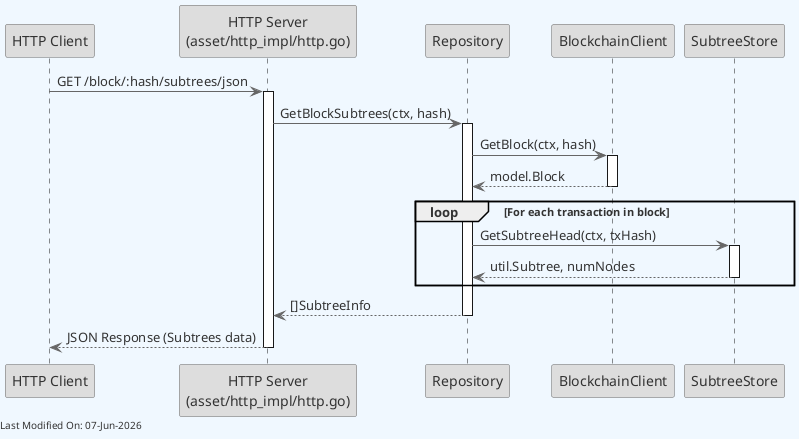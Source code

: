 @startuml
skinparam backgroundColor #F0F8FF
skinparam defaultFontColor #333333
skinparam arrowColor #666666

' Define borders for all elements
skinparam entity {
  BorderColor #666666
  BackgroundColor #DDDDDD
}

skinparam control {
  BorderColor #666666
  BackgroundColor #DDDDDD
}

skinparam participant {
  BorderColor #666666
  BackgroundColor #DDDDDD
}



participant "HTTP Client" as Client
participant "HTTP Server\n(asset/http_impl/http.go)" as HTTPServer
participant "Repository" as Repo
participant "BlockchainClient" as BC
participant "SubtreeStore" as SS

Client -> HTTPServer : GET /block/:hash/subtrees/json
activate HTTPServer
HTTPServer -> Repo : GetBlockSubtrees(ctx, hash)
activate Repo
Repo -> BC : GetBlock(ctx, hash)
activate BC
BC --> Repo : model.Block
deactivate BC
loop For each transaction in block
    Repo -> SS : GetSubtreeHead(ctx, txHash)
    activate SS
    SS --> Repo : util.Subtree, numNodes
    deactivate SS
end
Repo --> HTTPServer : []SubtreeInfo
deactivate Repo
HTTPServer --> Client : JSON Response (Subtrees data)
deactivate HTTPServer

left footer Last Modified On: %date("dd-MMM-yyyy")

@enduml

